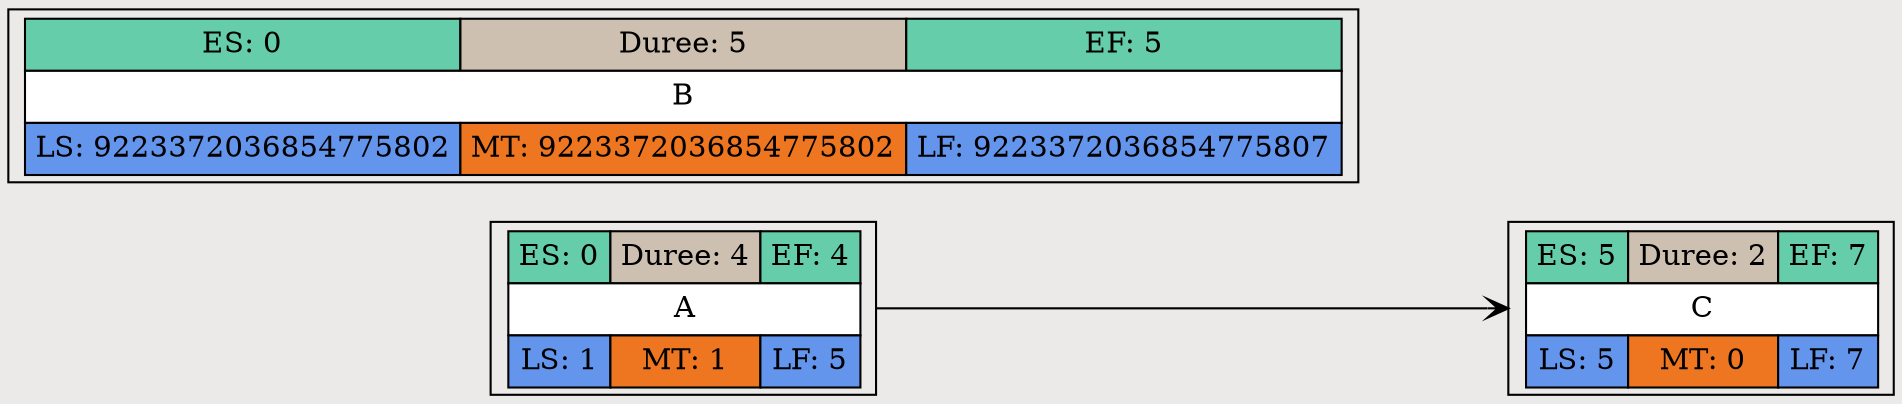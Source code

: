 digraph PERT {
  rankdir=LR;
  ranksep=1;
  node [shape=record];
  edge [arrowhead=vee];
  bgcolor="#ECE9E9";
  105 [label=<<TABLE BORDER='0' CELLBORDER='1' CELLSPACING='0' CELLPADDING='4'>
        <TR><TD BGCOLOR= 'aquamarine3'>ES: 0</TD><TD BGCOLOR= 'antiquewhite3'>Duree: 4</TD><TD BGCOLOR= 'aquamarine3'>EF: 4</TD></TR>
        <TR><TD BGCOLOR= 'white' COLSPAN='3'>A</TD></TR>
        <TR><TD BGCOLOR= 'cornflowerblue'>LS: 1</TD><TD BGCOLOR= 'chocolate2'>MT: 1</TD><TD BGCOLOR= 'cornflowerblue'>LF: 5</TD></TR>
        
        </TABLE>>]
  106 [label=<<TABLE BORDER='0' CELLBORDER='1' CELLSPACING='0' CELLPADDING='4'>
        <TR><TD BGCOLOR= 'aquamarine3'>ES: 0</TD><TD BGCOLOR= 'antiquewhite3'>Duree: 5</TD><TD BGCOLOR= 'aquamarine3'>EF: 5</TD></TR>
        <TR><TD BGCOLOR= 'white' COLSPAN='3'>B</TD></TR>
        <TR><TD BGCOLOR= 'cornflowerblue'>LS: 9223372036854775802</TD><TD BGCOLOR= 'chocolate2'>MT: 9223372036854775802</TD><TD BGCOLOR= 'cornflowerblue'>LF: 9223372036854775807</TD></TR>
        
        </TABLE>>]
  107 [label=<<TABLE BORDER='0' CELLBORDER='1' CELLSPACING='0' CELLPADDING='4'>
        <TR><TD BGCOLOR= 'aquamarine3'>ES: 5</TD><TD BGCOLOR= 'antiquewhite3'>Duree: 2</TD><TD BGCOLOR= 'aquamarine3'>EF: 7</TD></TR>
        <TR><TD BGCOLOR= 'white' COLSPAN='3'>C</TD></TR>
        <TR><TD BGCOLOR= 'cornflowerblue'>LS: 5</TD><TD BGCOLOR= 'chocolate2'>MT: 0</TD><TD BGCOLOR= 'cornflowerblue'>LF: 7</TD></TR>
        
        </TABLE>>]
  105 -> 107
}
